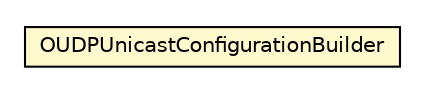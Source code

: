 #!/usr/local/bin/dot
#
# Class diagram 
# Generated by UMLGraph version R5_6-24-gf6e263 (http://www.umlgraph.org/)
#

digraph G {
	edge [fontname="Helvetica",fontsize=10,labelfontname="Helvetica",labelfontsize=10];
	node [fontname="Helvetica",fontsize=10,shape=plaintext];
	nodesep=0.25;
	ranksep=0.5;
	// com.orientechnologies.orient.core.db.config.OUDPUnicastConfigurationBuilder
	c7706602 [label=<<table title="com.orientechnologies.orient.core.db.config.OUDPUnicastConfigurationBuilder" border="0" cellborder="1" cellspacing="0" cellpadding="2" port="p" bgcolor="lemonChiffon" href="./OUDPUnicastConfigurationBuilder.html">
		<tr><td><table border="0" cellspacing="0" cellpadding="1">
<tr><td align="center" balign="center"> OUDPUnicastConfigurationBuilder </td></tr>
		</table></td></tr>
		</table>>, URL="./OUDPUnicastConfigurationBuilder.html", fontname="Helvetica", fontcolor="black", fontsize=10.0];
}

